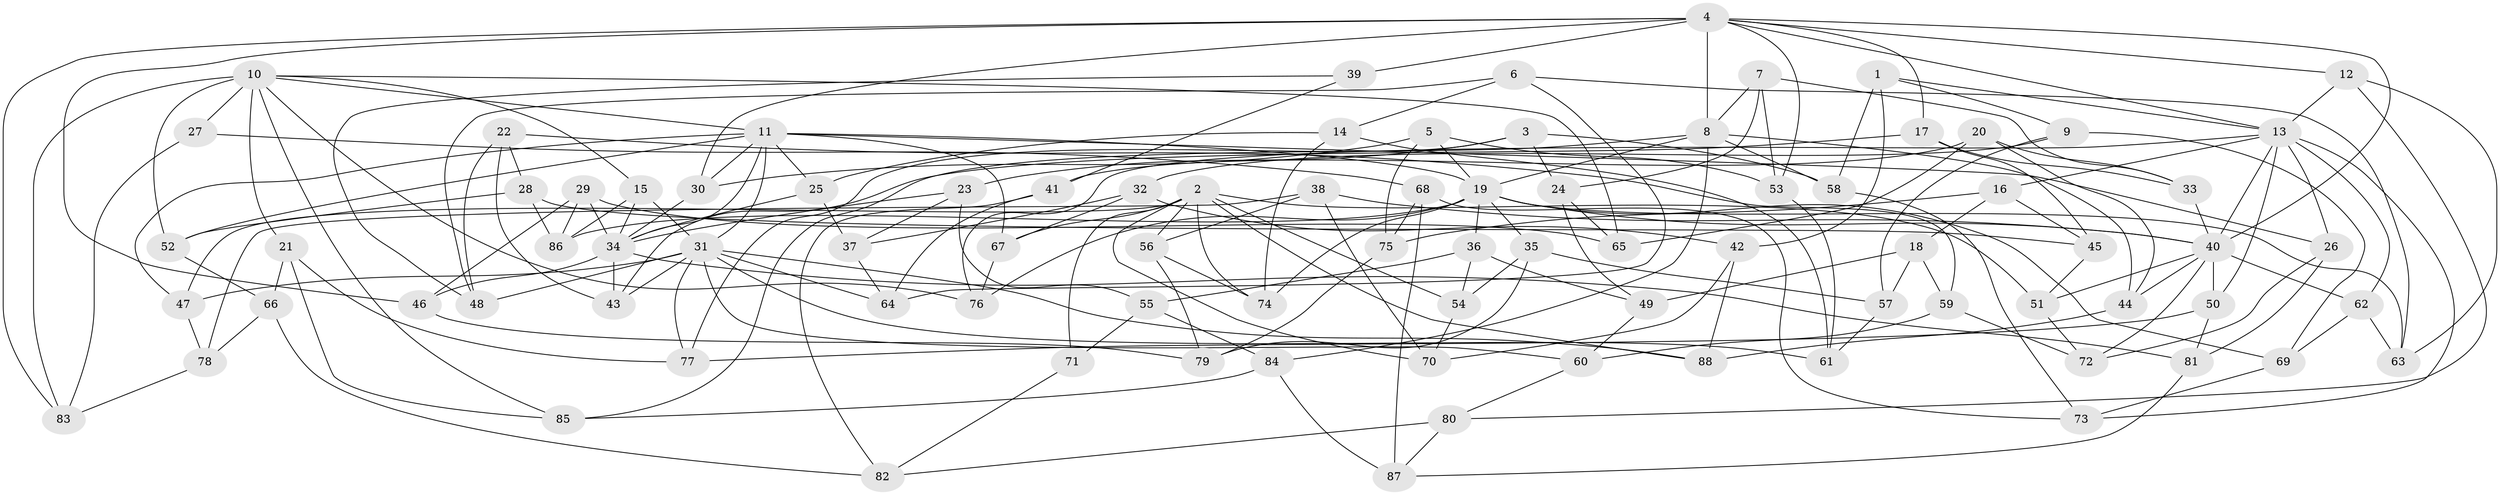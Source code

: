 // original degree distribution, {4: 1.0}
// Generated by graph-tools (version 1.1) at 2025/53/03/04/25 22:53:58]
// undirected, 88 vertices, 202 edges
graph export_dot {
  node [color=gray90,style=filled];
  1;
  2;
  3;
  4;
  5;
  6;
  7;
  8;
  9;
  10;
  11;
  12;
  13;
  14;
  15;
  16;
  17;
  18;
  19;
  20;
  21;
  22;
  23;
  24;
  25;
  26;
  27;
  28;
  29;
  30;
  31;
  32;
  33;
  34;
  35;
  36;
  37;
  38;
  39;
  40;
  41;
  42;
  43;
  44;
  45;
  46;
  47;
  48;
  49;
  50;
  51;
  52;
  53;
  54;
  55;
  56;
  57;
  58;
  59;
  60;
  61;
  62;
  63;
  64;
  65;
  66;
  67;
  68;
  69;
  70;
  71;
  72;
  73;
  74;
  75;
  76;
  77;
  78;
  79;
  80;
  81;
  82;
  83;
  84;
  85;
  86;
  87;
  88;
  1 -- 9 [weight=1.0];
  1 -- 13 [weight=1.0];
  1 -- 42 [weight=1.0];
  1 -- 58 [weight=1.0];
  2 -- 47 [weight=1.0];
  2 -- 51 [weight=1.0];
  2 -- 54 [weight=1.0];
  2 -- 56 [weight=1.0];
  2 -- 67 [weight=1.0];
  2 -- 70 [weight=1.0];
  2 -- 71 [weight=2.0];
  2 -- 74 [weight=1.0];
  2 -- 88 [weight=1.0];
  3 -- 23 [weight=1.0];
  3 -- 24 [weight=1.0];
  3 -- 58 [weight=1.0];
  3 -- 77 [weight=1.0];
  4 -- 8 [weight=2.0];
  4 -- 12 [weight=1.0];
  4 -- 13 [weight=1.0];
  4 -- 17 [weight=1.0];
  4 -- 30 [weight=1.0];
  4 -- 39 [weight=2.0];
  4 -- 40 [weight=1.0];
  4 -- 46 [weight=1.0];
  4 -- 53 [weight=1.0];
  4 -- 83 [weight=1.0];
  5 -- 19 [weight=1.0];
  5 -- 30 [weight=1.0];
  5 -- 53 [weight=1.0];
  5 -- 75 [weight=1.0];
  6 -- 14 [weight=1.0];
  6 -- 48 [weight=1.0];
  6 -- 63 [weight=1.0];
  6 -- 64 [weight=1.0];
  7 -- 8 [weight=1.0];
  7 -- 24 [weight=1.0];
  7 -- 33 [weight=1.0];
  7 -- 53 [weight=1.0];
  8 -- 19 [weight=1.0];
  8 -- 44 [weight=1.0];
  8 -- 58 [weight=1.0];
  8 -- 84 [weight=1.0];
  8 -- 85 [weight=1.0];
  9 -- 32 [weight=1.0];
  9 -- 57 [weight=1.0];
  9 -- 69 [weight=1.0];
  10 -- 11 [weight=1.0];
  10 -- 15 [weight=1.0];
  10 -- 21 [weight=1.0];
  10 -- 27 [weight=2.0];
  10 -- 52 [weight=1.0];
  10 -- 65 [weight=1.0];
  10 -- 76 [weight=1.0];
  10 -- 83 [weight=1.0];
  10 -- 85 [weight=1.0];
  11 -- 19 [weight=2.0];
  11 -- 25 [weight=1.0];
  11 -- 26 [weight=1.0];
  11 -- 30 [weight=1.0];
  11 -- 31 [weight=1.0];
  11 -- 34 [weight=2.0];
  11 -- 47 [weight=1.0];
  11 -- 52 [weight=1.0];
  11 -- 67 [weight=1.0];
  12 -- 13 [weight=1.0];
  12 -- 63 [weight=1.0];
  12 -- 80 [weight=1.0];
  13 -- 16 [weight=1.0];
  13 -- 26 [weight=1.0];
  13 -- 40 [weight=1.0];
  13 -- 50 [weight=1.0];
  13 -- 62 [weight=1.0];
  13 -- 73 [weight=1.0];
  13 -- 76 [weight=1.0];
  14 -- 25 [weight=1.0];
  14 -- 61 [weight=1.0];
  14 -- 74 [weight=1.0];
  15 -- 31 [weight=1.0];
  15 -- 34 [weight=1.0];
  15 -- 86 [weight=1.0];
  16 -- 18 [weight=1.0];
  16 -- 45 [weight=1.0];
  16 -- 75 [weight=1.0];
  17 -- 33 [weight=1.0];
  17 -- 43 [weight=1.0];
  17 -- 45 [weight=1.0];
  18 -- 49 [weight=1.0];
  18 -- 57 [weight=1.0];
  18 -- 59 [weight=1.0];
  19 -- 35 [weight=1.0];
  19 -- 36 [weight=1.0];
  19 -- 40 [weight=1.0];
  19 -- 63 [weight=1.0];
  19 -- 69 [weight=1.0];
  19 -- 74 [weight=1.0];
  19 -- 76 [weight=1.0];
  19 -- 86 [weight=1.0];
  20 -- 33 [weight=1.0];
  20 -- 41 [weight=1.0];
  20 -- 44 [weight=1.0];
  20 -- 65 [weight=1.0];
  21 -- 66 [weight=1.0];
  21 -- 77 [weight=1.0];
  21 -- 85 [weight=1.0];
  22 -- 28 [weight=1.0];
  22 -- 43 [weight=1.0];
  22 -- 48 [weight=1.0];
  22 -- 59 [weight=1.0];
  23 -- 34 [weight=1.0];
  23 -- 37 [weight=1.0];
  23 -- 55 [weight=1.0];
  24 -- 49 [weight=1.0];
  24 -- 65 [weight=1.0];
  25 -- 34 [weight=1.0];
  25 -- 37 [weight=1.0];
  26 -- 72 [weight=1.0];
  26 -- 81 [weight=1.0];
  27 -- 68 [weight=1.0];
  27 -- 83 [weight=1.0];
  28 -- 45 [weight=1.0];
  28 -- 52 [weight=1.0];
  28 -- 86 [weight=1.0];
  29 -- 34 [weight=1.0];
  29 -- 46 [weight=1.0];
  29 -- 65 [weight=1.0];
  29 -- 86 [weight=1.0];
  30 -- 34 [weight=1.0];
  31 -- 43 [weight=1.0];
  31 -- 47 [weight=1.0];
  31 -- 48 [weight=1.0];
  31 -- 60 [weight=1.0];
  31 -- 61 [weight=1.0];
  31 -- 64 [weight=1.0];
  31 -- 77 [weight=1.0];
  31 -- 88 [weight=1.0];
  32 -- 37 [weight=1.0];
  32 -- 42 [weight=1.0];
  32 -- 67 [weight=1.0];
  33 -- 40 [weight=1.0];
  34 -- 43 [weight=1.0];
  34 -- 46 [weight=1.0];
  34 -- 81 [weight=1.0];
  35 -- 54 [weight=1.0];
  35 -- 57 [weight=1.0];
  35 -- 79 [weight=1.0];
  36 -- 49 [weight=1.0];
  36 -- 54 [weight=1.0];
  36 -- 55 [weight=1.0];
  37 -- 64 [weight=1.0];
  38 -- 40 [weight=1.0];
  38 -- 56 [weight=1.0];
  38 -- 70 [weight=1.0];
  38 -- 78 [weight=1.0];
  39 -- 41 [weight=1.0];
  39 -- 48 [weight=1.0];
  40 -- 44 [weight=1.0];
  40 -- 50 [weight=1.0];
  40 -- 51 [weight=1.0];
  40 -- 62 [weight=1.0];
  40 -- 72 [weight=1.0];
  41 -- 64 [weight=1.0];
  41 -- 82 [weight=1.0];
  42 -- 70 [weight=1.0];
  42 -- 88 [weight=1.0];
  44 -- 88 [weight=1.0];
  45 -- 51 [weight=1.0];
  46 -- 79 [weight=1.0];
  47 -- 78 [weight=1.0];
  49 -- 60 [weight=1.0];
  50 -- 77 [weight=1.0];
  50 -- 81 [weight=1.0];
  51 -- 72 [weight=1.0];
  52 -- 66 [weight=1.0];
  53 -- 61 [weight=1.0];
  54 -- 70 [weight=1.0];
  55 -- 71 [weight=1.0];
  55 -- 84 [weight=1.0];
  56 -- 74 [weight=1.0];
  56 -- 79 [weight=1.0];
  57 -- 61 [weight=1.0];
  58 -- 73 [weight=1.0];
  59 -- 60 [weight=1.0];
  59 -- 72 [weight=1.0];
  60 -- 80 [weight=1.0];
  62 -- 63 [weight=1.0];
  62 -- 69 [weight=1.0];
  66 -- 78 [weight=1.0];
  66 -- 82 [weight=1.0];
  67 -- 76 [weight=1.0];
  68 -- 73 [weight=1.0];
  68 -- 75 [weight=1.0];
  68 -- 87 [weight=1.0];
  69 -- 73 [weight=1.0];
  71 -- 82 [weight=1.0];
  75 -- 79 [weight=1.0];
  78 -- 83 [weight=1.0];
  80 -- 82 [weight=1.0];
  80 -- 87 [weight=1.0];
  81 -- 87 [weight=1.0];
  84 -- 85 [weight=1.0];
  84 -- 87 [weight=1.0];
}
